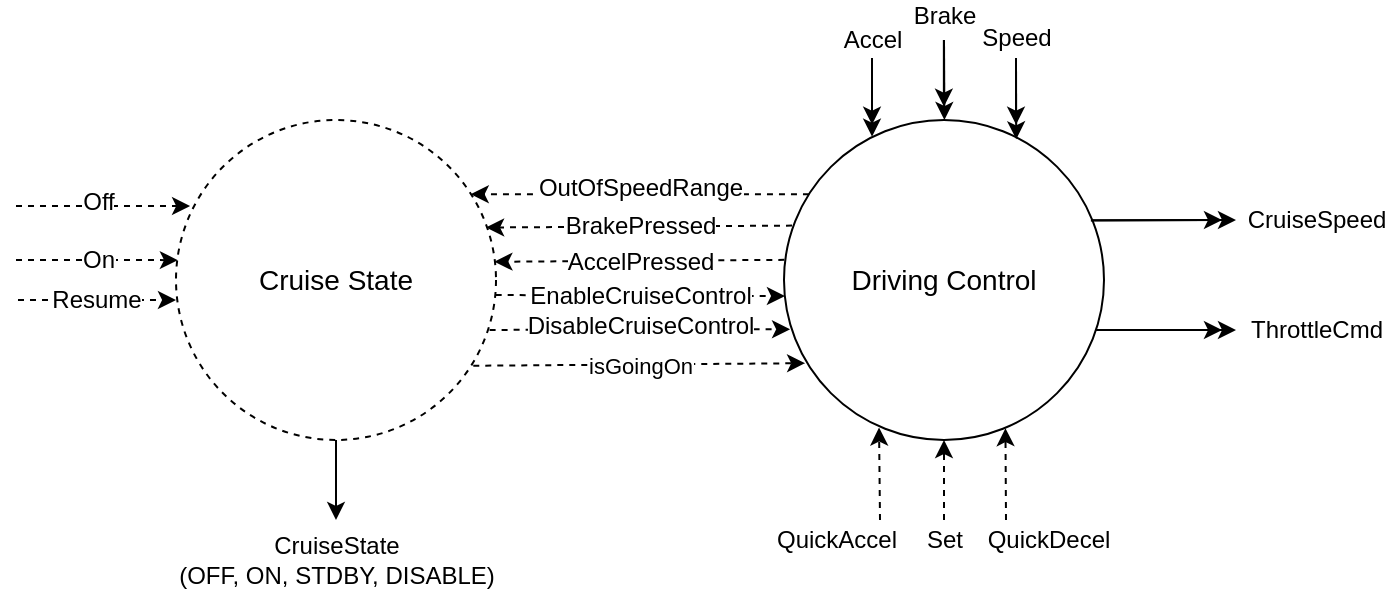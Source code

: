 <mxfile version="13.0.3" type="device"><diagram id="xCBsi5gH17o_qsEy8k9m" name="Page-1"><mxGraphModel dx="595" dy="423" grid="0" gridSize="10" guides="1" tooltips="1" connect="1" arrows="1" fold="1" page="1" pageScale="1" pageWidth="1654" pageHeight="1169" math="0" shadow="0"><root><mxCell id="0"/><mxCell id="1" parent="0"/><mxCell id="5xEWd3McZoz8Aa_qshaV-1" value="Driving Control" style="ellipse;whiteSpace=wrap;html=1;aspect=fixed;fontSize=14;" parent="1" vertex="1"><mxGeometry x="524" y="110" width="160" height="160" as="geometry"/></mxCell><mxCell id="5xEWd3McZoz8Aa_qshaV-2" value="Cruise State" style="ellipse;whiteSpace=wrap;html=1;aspect=fixed;dashed=1;fontSize=14;" parent="1" vertex="1"><mxGeometry x="220" y="110" width="160" height="160" as="geometry"/></mxCell><mxCell id="5xEWd3McZoz8Aa_qshaV-3" value="&lt;font style=&quot;font-size: 12px&quot;&gt;On&lt;/font&gt;" style="endArrow=classic;html=1;entryX=0.006;entryY=0.438;entryDx=0;entryDy=0;entryPerimeter=0;dashed=1;" parent="1" target="5xEWd3McZoz8Aa_qshaV-2" edge="1"><mxGeometry width="50" height="50" relative="1" as="geometry"><mxPoint x="140" y="180" as="sourcePoint"/><mxPoint x="217" y="180" as="targetPoint"/><Array as="points"><mxPoint x="184" y="180"/></Array></mxGeometry></mxCell><mxCell id="5xEWd3McZoz8Aa_qshaV-4" value="" style="endArrow=classic;html=1;entryX=0.044;entryY=0.269;entryDx=0;entryDy=0;entryPerimeter=0;dashed=1;" parent="1" target="5xEWd3McZoz8Aa_qshaV-2" edge="1"><mxGeometry width="50" height="50" relative="1" as="geometry"><mxPoint x="140" y="153" as="sourcePoint"/><mxPoint x="580" y="390" as="targetPoint"/></mxGeometry></mxCell><mxCell id="5xEWd3McZoz8Aa_qshaV-5" value="Off" style="text;html=1;align=center;verticalAlign=middle;resizable=0;points=[];labelBackgroundColor=#ffffff;" parent="5xEWd3McZoz8Aa_qshaV-4" vertex="1" connectable="0"><mxGeometry x="-0.373" y="2" relative="1" as="geometry"><mxPoint x="13" as="offset"/></mxGeometry></mxCell><mxCell id="5xEWd3McZoz8Aa_qshaV-6" value="&lt;font style=&quot;font-size: 12px&quot;&gt;Resume&lt;/font&gt;" style="endArrow=classic;html=1;entryX=0.044;entryY=0.269;entryDx=0;entryDy=0;entryPerimeter=0;dashed=1;" parent="1" edge="1"><mxGeometry width="50" height="50" relative="1" as="geometry"><mxPoint x="141" y="200" as="sourcePoint"/><mxPoint x="220.0" y="200.04" as="targetPoint"/></mxGeometry></mxCell><mxCell id="5xEWd3McZoz8Aa_qshaV-8" value="&lt;font style=&quot;font-size: 12px&quot;&gt;Set&lt;/font&gt;" style="endArrow=classic;html=1;entryX=0.5;entryY=1;entryDx=0;entryDy=0;dashed=1;" parent="1" target="5xEWd3McZoz8Aa_qshaV-1" edge="1"><mxGeometry x="-1" y="-10" width="50" height="50" relative="1" as="geometry"><mxPoint x="604" y="310" as="sourcePoint"/><mxPoint x="621.04" y="400.04" as="targetPoint"/><mxPoint x="-10" y="10" as="offset"/></mxGeometry></mxCell><mxCell id="5xEWd3McZoz8Aa_qshaV-9" value="&lt;font style=&quot;font-size: 12px&quot;&gt;QuickAccel&lt;/font&gt;" style="endArrow=classic;html=1;entryX=0.297;entryY=0.961;entryDx=0;entryDy=0;entryPerimeter=0;dashed=1;" parent="1" target="5xEWd3McZoz8Aa_qshaV-1" edge="1"><mxGeometry x="-1" y="24" width="50" height="50" relative="1" as="geometry"><mxPoint x="572" y="310" as="sourcePoint"/><mxPoint x="641.04" y="310.04" as="targetPoint"/><mxPoint x="2" y="10" as="offset"/></mxGeometry></mxCell><mxCell id="5xEWd3McZoz8Aa_qshaV-10" value="&lt;font style=&quot;font-size: 12px&quot;&gt;QuickDecel&lt;/font&gt;" style="endArrow=classic;html=1;entryX=0.692;entryY=0.963;entryDx=0;entryDy=0;entryPerimeter=0;dashed=1;" parent="1" target="5xEWd3McZoz8Aa_qshaV-1" edge="1"><mxGeometry x="-1" y="-23" width="50" height="50" relative="1" as="geometry"><mxPoint x="635" y="310" as="sourcePoint"/><mxPoint x="629" y="267" as="targetPoint"/><mxPoint x="-2" y="10" as="offset"/></mxGeometry></mxCell><mxCell id="5xEWd3McZoz8Aa_qshaV-12" value="&lt;font style=&quot;font-size: 12px&quot;&gt;Accel&lt;/font&gt;" style="endArrow=classic;html=1;entryX=0.275;entryY=0.052;entryDx=0;entryDy=0;entryPerimeter=0;" parent="1" target="5xEWd3McZoz8Aa_qshaV-1" edge="1"><mxGeometry x="-1" y="10" width="50" height="50" relative="1" as="geometry"><mxPoint x="568" y="80" as="sourcePoint"/><mxPoint x="684" y="180" as="targetPoint"/><mxPoint x="-10" y="-10" as="offset"/></mxGeometry></mxCell><mxCell id="Z60cDOZgIvQwQBdGZyk1-1" value="&lt;font style=&quot;font-size: 12px&quot;&gt;Brake&lt;/font&gt;" style="endArrow=classic;html=1;entryX=0;entryY=0;entryDx=0;entryDy=0;" parent="1" edge="1"><mxGeometry x="-1" y="12" width="50" height="50" relative="1" as="geometry"><mxPoint x="604" y="70" as="sourcePoint"/><mxPoint x="604.211" y="110.001" as="targetPoint"/><mxPoint x="-12" y="-12" as="offset"/></mxGeometry></mxCell><mxCell id="Z60cDOZgIvQwQBdGZyk1-2" value="&lt;font style=&quot;font-size: 12px&quot;&gt;Speed&lt;/font&gt;" style="endArrow=classic;html=1;entryX=0.432;entryY=-0.002;entryDx=0;entryDy=0;entryPerimeter=0;" parent="1" edge="1"><mxGeometry x="-1" y="11" width="50" height="50" relative="1" as="geometry"><mxPoint x="640" y="80" as="sourcePoint"/><mxPoint x="640.12" y="119.68" as="targetPoint"/><mxPoint x="-11" y="-11" as="offset"/></mxGeometry></mxCell><mxCell id="Z60cDOZgIvQwQBdGZyk1-3" value="" style="endArrow=classic;html=1;exitX=0.5;exitY=1;exitDx=0;exitDy=0;" parent="1" source="5xEWd3McZoz8Aa_qshaV-2" edge="1"><mxGeometry width="50" height="50" relative="1" as="geometry"><mxPoint x="300" y="330" as="sourcePoint"/><mxPoint x="300" y="310" as="targetPoint"/></mxGeometry></mxCell><mxCell id="Z60cDOZgIvQwQBdGZyk1-4" value="CruiseState&lt;br&gt;(OFF, ON, STDBY, DISABLE)" style="text;html=1;align=center;verticalAlign=middle;resizable=0;points=[];labelBackgroundColor=#ffffff;" parent="Z60cDOZgIvQwQBdGZyk1-3" vertex="1" connectable="0"><mxGeometry x="-0.475" y="1" relative="1" as="geometry"><mxPoint x="-1" y="49.17" as="offset"/></mxGeometry></mxCell><mxCell id="Z60cDOZgIvQwQBdGZyk1-8" value="" style="endArrow=classic;html=1;entryX=0.995;entryY=0.443;entryDx=0;entryDy=0;entryPerimeter=0;exitX=0.001;exitY=0.437;exitDx=0;exitDy=0;exitPerimeter=0;dashed=1;" parent="1" source="5xEWd3McZoz8Aa_qshaV-1" target="5xEWd3McZoz8Aa_qshaV-2" edge="1"><mxGeometry width="50" height="50" relative="1" as="geometry"><mxPoint x="523" y="178" as="sourcePoint"/><mxPoint x="410" y="260" as="targetPoint"/></mxGeometry></mxCell><mxCell id="Z60cDOZgIvQwQBdGZyk1-9" value="AccelPressed" style="text;html=1;align=center;verticalAlign=middle;resizable=0;points=[];labelBackgroundColor=#ffffff;" parent="Z60cDOZgIvQwQBdGZyk1-8" vertex="1" connectable="0"><mxGeometry x="0.358" y="-2" relative="1" as="geometry"><mxPoint x="25.81" y="2.43" as="offset"/></mxGeometry></mxCell><mxCell id="Z60cDOZgIvQwQBdGZyk1-10" value="" style="endArrow=classic;html=1;entryX=0.969;entryY=0.336;entryDx=0;entryDy=0;entryPerimeter=0;exitX=0.025;exitY=0.33;exitDx=0;exitDy=0;exitPerimeter=0;dashed=1;" parent="1" source="5xEWd3McZoz8Aa_qshaV-1" target="5xEWd3McZoz8Aa_qshaV-2" edge="1"><mxGeometry width="50" height="50" relative="1" as="geometry"><mxPoint x="536" y="140" as="sourcePoint"/><mxPoint x="360.0" y="140.0" as="targetPoint"/></mxGeometry></mxCell><mxCell id="Z60cDOZgIvQwQBdGZyk1-11" value="BrakePressed" style="text;html=1;align=center;verticalAlign=middle;resizable=0;points=[];labelBackgroundColor=#ffffff;" parent="Z60cDOZgIvQwQBdGZyk1-10" vertex="1" connectable="0"><mxGeometry x="0.358" y="-2" relative="1" as="geometry"><mxPoint x="28.15" y="1.55" as="offset"/></mxGeometry></mxCell><mxCell id="Z60cDOZgIvQwQBdGZyk1-12" value="" style="endArrow=classic;html=1;entryX=0.921;entryY=0.232;entryDx=0;entryDy=0;entryPerimeter=0;exitX=0.078;exitY=0.232;exitDx=0;exitDy=0;exitPerimeter=0;dashed=1;" parent="1" source="5xEWd3McZoz8Aa_qshaV-1" target="5xEWd3McZoz8Aa_qshaV-2" edge="1"><mxGeometry width="50" height="50" relative="1" as="geometry"><mxPoint x="543.04" y="140.0" as="sourcePoint"/><mxPoint x="360.96" y="140.4" as="targetPoint"/></mxGeometry></mxCell><mxCell id="Z60cDOZgIvQwQBdGZyk1-13" value="OutOfSpeedRange" style="text;html=1;align=center;verticalAlign=middle;resizable=0;points=[];labelBackgroundColor=#ffffff;" parent="Z60cDOZgIvQwQBdGZyk1-12" vertex="1" connectable="0"><mxGeometry x="0.358" y="-2" relative="1" as="geometry"><mxPoint x="30.69" y="-1.12" as="offset"/></mxGeometry></mxCell><mxCell id="Z60cDOZgIvQwQBdGZyk1-16" value="" style="endArrow=classic;html=1;exitX=0.959;exitY=0.314;exitDx=0;exitDy=0;exitPerimeter=0;" parent="1" source="5xEWd3McZoz8Aa_qshaV-1" edge="1"><mxGeometry width="50" height="50" relative="1" as="geometry"><mxPoint x="680" y="160" as="sourcePoint"/><mxPoint x="750" y="160" as="targetPoint"/></mxGeometry></mxCell><mxCell id="Z60cDOZgIvQwQBdGZyk1-17" value="CruiseSpeed" style="text;html=1;align=center;verticalAlign=middle;resizable=0;points=[];labelBackgroundColor=#ffffff;" parent="Z60cDOZgIvQwQBdGZyk1-16" vertex="1" connectable="0"><mxGeometry x="-0.323" y="1" relative="1" as="geometry"><mxPoint x="87.74" y="0.84" as="offset"/></mxGeometry></mxCell><mxCell id="Z60cDOZgIvQwQBdGZyk1-18" value="&lt;font style=&quot;font-size: 12px&quot;&gt;ThrottleCmd&lt;/font&gt;" style="endArrow=classic;html=1;" parent="1" edge="1"><mxGeometry x="1" y="40" width="50" height="50" relative="1" as="geometry"><mxPoint x="680" y="215" as="sourcePoint"/><mxPoint x="750" y="215" as="targetPoint"/><mxPoint x="40" y="40" as="offset"/></mxGeometry></mxCell><mxCell id="Z60cDOZgIvQwQBdGZyk1-20" value="" style="endArrow=classic;html=1;entryX=0.275;entryY=0.052;entryDx=0;entryDy=0;entryPerimeter=0;" parent="1" edge="1"><mxGeometry x="-1" y="10" width="50" height="50" relative="1" as="geometry"><mxPoint x="568" y="79" as="sourcePoint"/><mxPoint x="568" y="112.32" as="targetPoint"/><mxPoint x="-10" y="-10" as="offset"/></mxGeometry></mxCell><mxCell id="Z60cDOZgIvQwQBdGZyk1-21" value="" style="endArrow=classic;html=1;entryX=0.275;entryY=0.052;entryDx=0;entryDy=0;entryPerimeter=0;" parent="1" edge="1"><mxGeometry x="-1" y="10" width="50" height="50" relative="1" as="geometry"><mxPoint x="603.93" y="70" as="sourcePoint"/><mxPoint x="603.93" y="103.32" as="targetPoint"/><mxPoint x="-10" y="-10" as="offset"/></mxGeometry></mxCell><mxCell id="Z60cDOZgIvQwQBdGZyk1-22" value="" style="endArrow=classic;html=1;entryX=0.275;entryY=0.052;entryDx=0;entryDy=0;entryPerimeter=0;" parent="1" edge="1"><mxGeometry x="-1" y="10" width="50" height="50" relative="1" as="geometry"><mxPoint x="640" y="79" as="sourcePoint"/><mxPoint x="640" y="112.32" as="targetPoint"/><mxPoint x="-10" y="-10" as="offset"/></mxGeometry></mxCell><mxCell id="Z60cDOZgIvQwQBdGZyk1-23" value="" style="endArrow=classic;html=1;" parent="1" edge="1"><mxGeometry x="1" y="40" width="50" height="50" relative="1" as="geometry"><mxPoint x="680" y="215" as="sourcePoint"/><mxPoint x="743" y="215" as="targetPoint"/><mxPoint x="40" y="40" as="offset"/></mxGeometry></mxCell><mxCell id="Z60cDOZgIvQwQBdGZyk1-24" value="" style="endArrow=classic;html=1;exitX=0.96;exitY=0.313;exitDx=0;exitDy=0;exitPerimeter=0;" parent="1" source="5xEWd3McZoz8Aa_qshaV-1" edge="1"><mxGeometry x="1" y="40" width="50" height="50" relative="1" as="geometry"><mxPoint x="680" y="160" as="sourcePoint"/><mxPoint x="743" y="160" as="targetPoint"/><mxPoint x="40" y="40" as="offset"/></mxGeometry></mxCell><mxCell id="H3GMpXuu16NlO-j1lKt8-1" value="" style="endArrow=classic;html=1;exitX=0.999;exitY=0.547;exitDx=0;exitDy=0;exitPerimeter=0;entryX=0.003;entryY=0.55;entryDx=0;entryDy=0;entryPerimeter=0;dashed=1;" parent="1" source="5xEWd3McZoz8Aa_qshaV-2" target="5xEWd3McZoz8Aa_qshaV-1" edge="1"><mxGeometry width="50" height="50" relative="1" as="geometry"><mxPoint x="478" y="269" as="sourcePoint"/><mxPoint x="528" y="219" as="targetPoint"/></mxGeometry></mxCell><mxCell id="H3GMpXuu16NlO-j1lKt8-3" value="&lt;font style=&quot;font-size: 12px&quot;&gt;Enable&lt;/font&gt;&lt;span style=&quot;font-size: 12px&quot;&gt;CruiseControl&lt;/span&gt;" style="edgeLabel;html=1;align=center;verticalAlign=middle;resizable=0;points=[];" parent="H3GMpXuu16NlO-j1lKt8-1" vertex="1" connectable="0"><mxGeometry x="0.37" y="1" relative="1" as="geometry"><mxPoint x="-26.7" y="1.15" as="offset"/></mxGeometry></mxCell><mxCell id="H3GMpXuu16NlO-j1lKt8-2" value="" style="endArrow=classic;html=1;entryX=0.019;entryY=0.654;entryDx=0;entryDy=0;entryPerimeter=0;exitX=0.98;exitY=0.656;exitDx=0;exitDy=0;exitPerimeter=0;dashed=1;" parent="1" source="5xEWd3McZoz8Aa_qshaV-2" target="5xEWd3McZoz8Aa_qshaV-1" edge="1"><mxGeometry width="50" height="50" relative="1" as="geometry"><mxPoint x="385" y="240" as="sourcePoint"/><mxPoint x="435" y="190" as="targetPoint"/></mxGeometry></mxCell><mxCell id="H3GMpXuu16NlO-j1lKt8-4" value="&lt;span style=&quot;font-size: 12px&quot;&gt;DisableCruiseControl&lt;/span&gt;" style="edgeLabel;html=1;align=center;verticalAlign=middle;resizable=0;points=[];" parent="H3GMpXuu16NlO-j1lKt8-2" vertex="1" connectable="0"><mxGeometry x="-0.067" relative="1" as="geometry"><mxPoint x="4.86" y="-1.81" as="offset"/></mxGeometry></mxCell><mxCell id="Pd7dHAiSmzib3yLqjZor-1" value="" style="endArrow=classic;html=1;entryX=0.066;entryY=0.76;entryDx=0;entryDy=0;entryPerimeter=0;exitX=0.929;exitY=0.768;exitDx=0;exitDy=0;exitPerimeter=0;dashed=1;" edge="1" parent="1" source="5xEWd3McZoz8Aa_qshaV-2" target="5xEWd3McZoz8Aa_qshaV-1"><mxGeometry width="50" height="50" relative="1" as="geometry"><mxPoint x="395" y="303" as="sourcePoint"/><mxPoint x="445" y="253" as="targetPoint"/></mxGeometry></mxCell><mxCell id="Pd7dHAiSmzib3yLqjZor-2" value="isGoingOn" style="edgeLabel;html=1;align=center;verticalAlign=middle;resizable=0;points=[];" vertex="1" connectable="0" parent="Pd7dHAiSmzib3yLqjZor-1"><mxGeometry x="-0.142" relative="1" as="geometry"><mxPoint x="11.93" y="0.67" as="offset"/></mxGeometry></mxCell></root></mxGraphModel></diagram></mxfile>